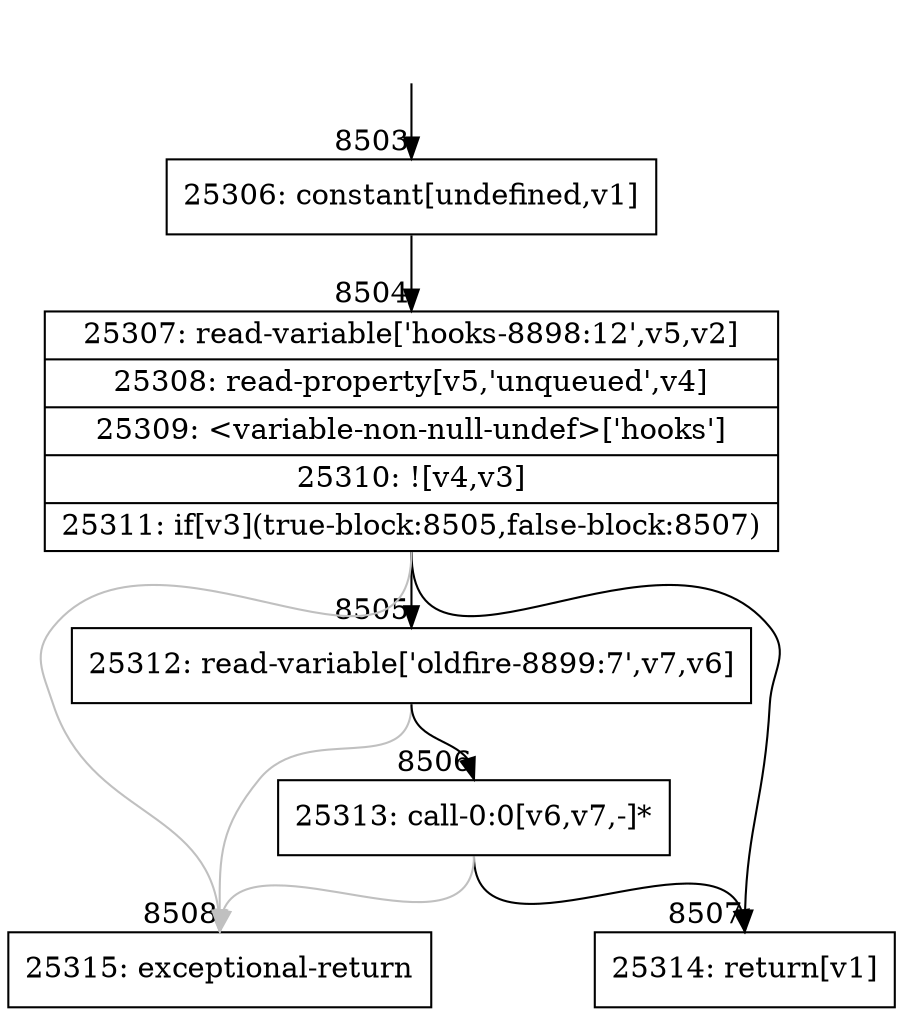 digraph {
rankdir="TD"
BB_entry527[shape=none,label=""];
BB_entry527 -> BB8503 [tailport=s, headport=n, headlabel="    8503"]
BB8503 [shape=record label="{25306: constant[undefined,v1]}" ] 
BB8503 -> BB8504 [tailport=s, headport=n, headlabel="      8504"]
BB8504 [shape=record label="{25307: read-variable['hooks-8898:12',v5,v2]|25308: read-property[v5,'unqueued',v4]|25309: \<variable-non-null-undef\>['hooks']|25310: ![v4,v3]|25311: if[v3](true-block:8505,false-block:8507)}" ] 
BB8504 -> BB8505 [tailport=s, headport=n, headlabel="      8505"]
BB8504 -> BB8507 [tailport=s, headport=n, headlabel="      8507"]
BB8504 -> BB8508 [tailport=s, headport=n, color=gray, headlabel="      8508"]
BB8505 [shape=record label="{25312: read-variable['oldfire-8899:7',v7,v6]}" ] 
BB8505 -> BB8506 [tailport=s, headport=n, headlabel="      8506"]
BB8505 -> BB8508 [tailport=s, headport=n, color=gray]
BB8506 [shape=record label="{25313: call-0:0[v6,v7,-]*}" ] 
BB8506 -> BB8507 [tailport=s, headport=n]
BB8506 -> BB8508 [tailport=s, headport=n, color=gray]
BB8507 [shape=record label="{25314: return[v1]}" ] 
BB8508 [shape=record label="{25315: exceptional-return}" ] 
}
